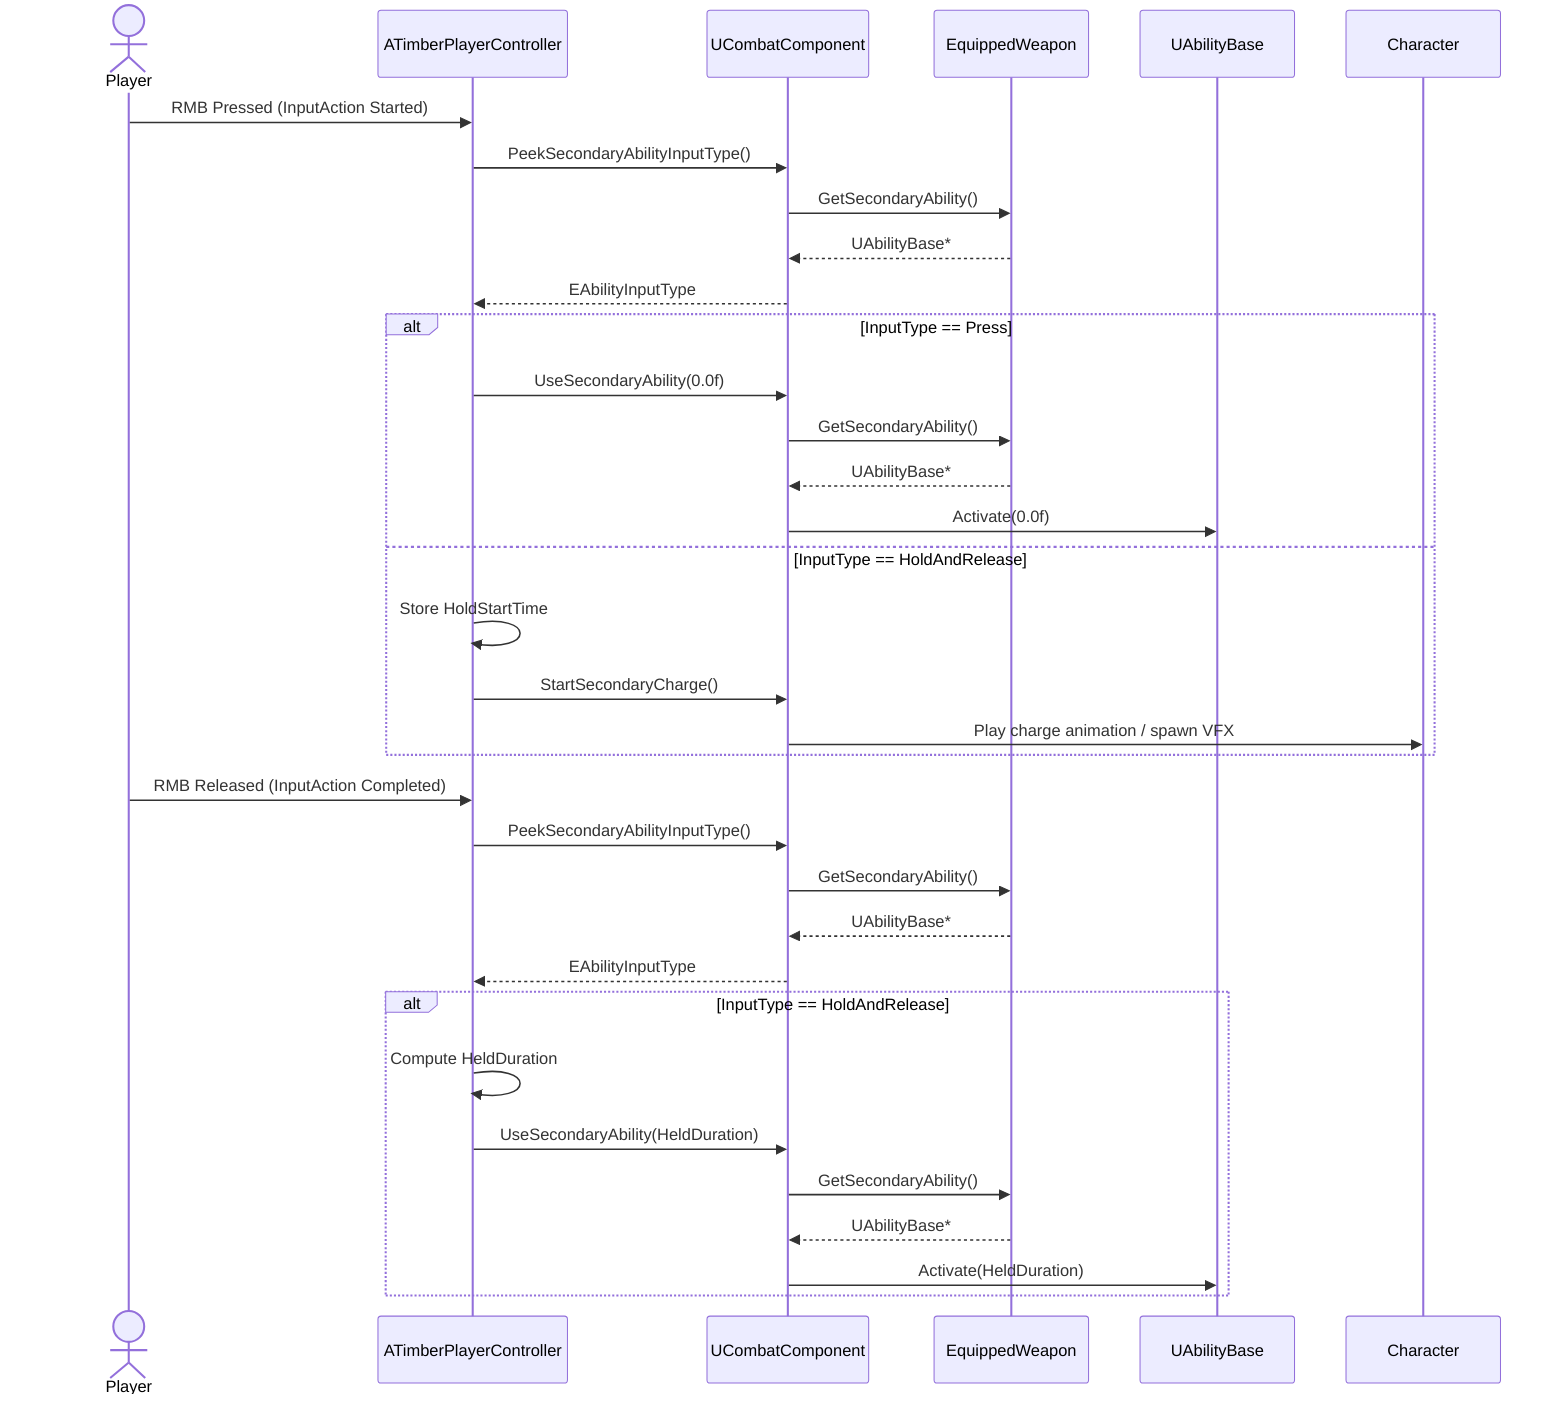 sequenceDiagram
    actor Player
    participant Controller as ATimberPlayerController
    participant Combat as UCombatComponent
    participant Weapon as EquippedWeapon
    participant Ability as UAbilityBase

    Player->>Controller: RMB Pressed (InputAction Started)
    Controller->>Combat: PeekSecondaryAbilityInputType()
    Combat->>Weapon: GetSecondaryAbility()
    Weapon-->>Combat: UAbilityBase*
    Combat-->>Controller: EAbilityInputType

    alt InputType == Press
        Controller->>Combat: UseSecondaryAbility(0.0f)
        Combat->>Weapon: GetSecondaryAbility()
        Weapon-->>Combat: UAbilityBase*
        Combat->>Ability: Activate(0.0f)
    else InputType == HoldAndRelease
        Controller->>Controller: Store HoldStartTime
        Controller->>Combat: StartSecondaryCharge()
        Combat->>Character: Play charge animation / spawn VFX
    end

    Player->>Controller: RMB Released (InputAction Completed)
    Controller->>Combat: PeekSecondaryAbilityInputType()
    Combat->>Weapon: GetSecondaryAbility()
    Weapon-->>Combat: UAbilityBase*
    Combat-->>Controller: EAbilityInputType

    alt InputType == HoldAndRelease
        Controller->>Controller: Compute HeldDuration
        Controller->>Combat: UseSecondaryAbility(HeldDuration)
        Combat->>Weapon: GetSecondaryAbility()
        Weapon-->>Combat: UAbilityBase*
        Combat->>Ability: Activate(HeldDuration)
    end